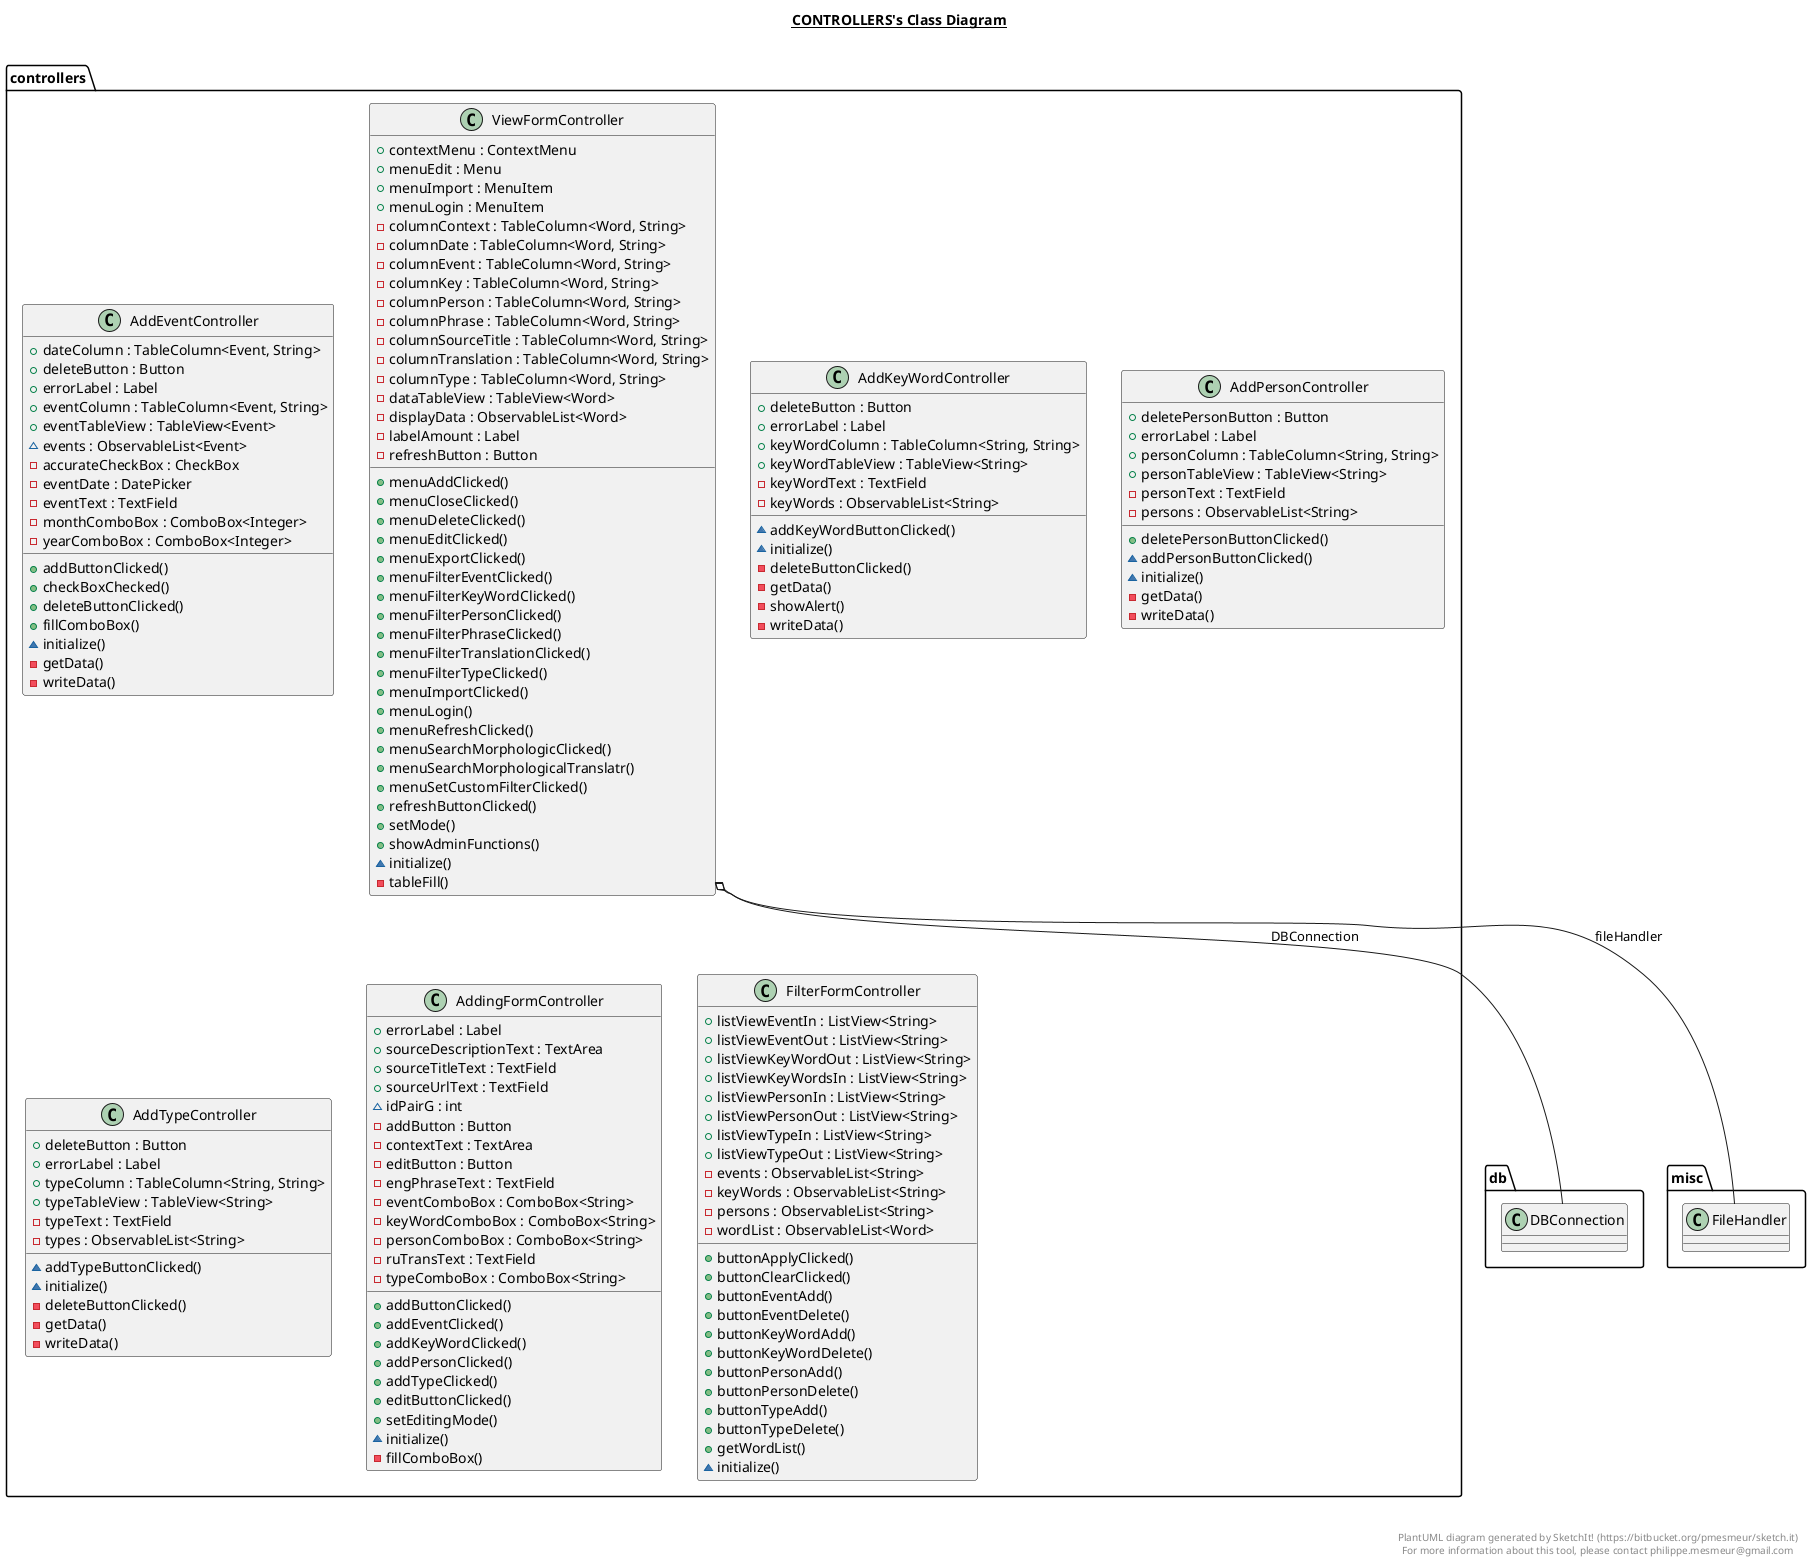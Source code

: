 @startuml

title __CONTROLLERS's Class Diagram__\n

  namespace controllers {
    class controllers.AddEventController {
        + dateColumn : TableColumn<Event, String>
        + deleteButton : Button
        + errorLabel : Label
        + eventColumn : TableColumn<Event, String>
        + eventTableView : TableView<Event>
        ~ events : ObservableList<Event>
        - accurateCheckBox : CheckBox
        - eventDate : DatePicker
        - eventText : TextField
        - monthComboBox : ComboBox<Integer>
        - yearComboBox : ComboBox<Integer>
        + addButtonClicked()
        + checkBoxChecked()
        + deleteButtonClicked()
        + fillComboBox()
        ~ initialize()
        - getData()
        - writeData()
    }
  }
  

  namespace controllers {
    class controllers.AddKeyWordController {
        + deleteButton : Button
        + errorLabel : Label
        + keyWordColumn : TableColumn<String, String>
        + keyWordTableView : TableView<String>
        - keyWordText : TextField
        - keyWords : ObservableList<String>
        ~ addKeyWordButtonClicked()
        ~ initialize()
        - deleteButtonClicked()
        - getData()
        - showAlert()
        - writeData()
    }
  }
  

  namespace controllers {
    class controllers.AddPersonController {
        + deletePersonButton : Button
        + errorLabel : Label
        + personColumn : TableColumn<String, String>
        + personTableView : TableView<String>
        - personText : TextField
        - persons : ObservableList<String>
        + deletePersonButtonClicked()
        ~ addPersonButtonClicked()
        ~ initialize()
        - getData()
        - writeData()
    }
  }
  

  namespace controllers {
    class controllers.AddTypeController {
        + deleteButton : Button
        + errorLabel : Label
        + typeColumn : TableColumn<String, String>
        + typeTableView : TableView<String>
        - typeText : TextField
        - types : ObservableList<String>
        ~ addTypeButtonClicked()
        ~ initialize()
        - deleteButtonClicked()
        - getData()
        - writeData()
    }
  }
  

  namespace controllers {
    class controllers.AddingFormController {
        + errorLabel : Label
        + sourceDescriptionText : TextArea
        + sourceTitleText : TextField
        + sourceUrlText : TextField
        ~ idPairG : int
        - addButton : Button
        - contextText : TextArea
        - editButton : Button
        - engPhraseText : TextField
        - eventComboBox : ComboBox<String>
        - keyWordComboBox : ComboBox<String>
        - personComboBox : ComboBox<String>
        - ruTransText : TextField
        - typeComboBox : ComboBox<String>
        + addButtonClicked()
        + addEventClicked()
        + addKeyWordClicked()
        + addPersonClicked()
        + addTypeClicked()
        + editButtonClicked()
        + setEditingMode()
        ~ initialize()
        - fillComboBox()
    }
  }
  

  namespace controllers {
    class controllers.FilterFormController {
        + listViewEventIn : ListView<String>
        + listViewEventOut : ListView<String>
        + listViewKeyWordOut : ListView<String>
        + listViewKeyWordsIn : ListView<String>
        + listViewPersonIn : ListView<String>
        + listViewPersonOut : ListView<String>
        + listViewTypeIn : ListView<String>
        + listViewTypeOut : ListView<String>
        - events : ObservableList<String>
        - keyWords : ObservableList<String>
        - persons : ObservableList<String>
        - wordList : ObservableList<Word>
        + buttonApplyClicked()
        + buttonClearClicked()
        + buttonEventAdd()
        + buttonEventDelete()
        + buttonKeyWordAdd()
        + buttonKeyWordDelete()
        + buttonPersonAdd()
        + buttonPersonDelete()
        + buttonTypeAdd()
        + buttonTypeDelete()
        + getWordList()
        ~ initialize()
    }
  }
  

  namespace controllers {
    class controllers.ViewFormController {
        + contextMenu : ContextMenu
        + menuEdit : Menu
        + menuImport : MenuItem
        + menuLogin : MenuItem
        - columnContext : TableColumn<Word, String>
        - columnDate : TableColumn<Word, String>
        - columnEvent : TableColumn<Word, String>
        - columnKey : TableColumn<Word, String>
        - columnPerson : TableColumn<Word, String>
        - columnPhrase : TableColumn<Word, String>
        - columnSourceTitle : TableColumn<Word, String>
        - columnTranslation : TableColumn<Word, String>
        - columnType : TableColumn<Word, String>
        - dataTableView : TableView<Word>
        - displayData : ObservableList<Word>
        - labelAmount : Label
        - refreshButton : Button
        + menuAddClicked()
        + menuCloseClicked()
        + menuDeleteClicked()
        + menuEditClicked()
        + menuExportClicked()
        + menuFilterEventClicked()
        + menuFilterKeyWordClicked()
        + menuFilterPersonClicked()
        + menuFilterPhraseClicked()
        + menuFilterTranslationClicked()
        + menuFilterTypeClicked()
        + menuImportClicked()
        + menuLogin()
        + menuRefreshClicked()
        + menuSearchMorphologicClicked()
        + menuSearchMorphologicalTranslatr()
        + menuSetCustomFilterClicked()
        + refreshButtonClicked()
        + setMode()
        + showAdminFunctions()
        ~ initialize()
        - tableFill()
    }
  }
  

  controllers.ViewFormController o-- db.DBConnection : DBConnection
  controllers.ViewFormController o-- misc.FileHandler : fileHandler


right footer


PlantUML diagram generated by SketchIt! (https://bitbucket.org/pmesmeur/sketch.it)
For more information about this tool, please contact philippe.mesmeur@gmail.com
endfooter

@enduml
